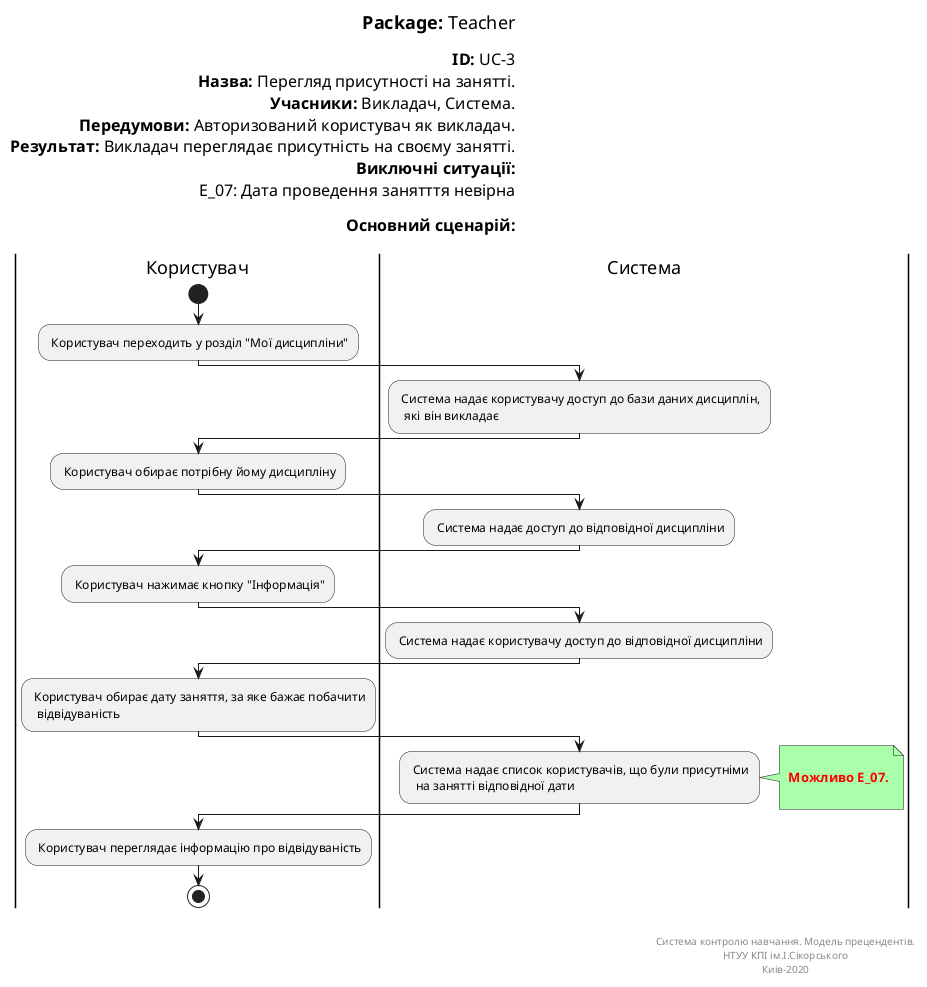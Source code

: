 @startuml
left header
<font color=000 size=18><b>Package:</b> Teacher

<font color=000 size=16><b>ID:</b> UC-3
<font color=000 size=16><b>Назва:</b> Перегляд присутності на занятті.
<font color=000 size=16><b>Учасники:</b> Викладач, Система.
<font color=000 size=16><b>Передумови:</b> Авторизований користувач як викладач.
<font color=000 size=16><b>Результат:</b> Викладач переглядає присутність на своєму занятті.
<font color=000 size=16><b>Виключні ситуації:</b>
<font color=000 size=16> E_07: Дата проведення занятття невірна

<font color=000 size=16><b>Основний сценарій:</b>

end header

|Користувач|
start
: Користувач переходить у розділ "Мої дисципліни";

|Система|
: Система надає користувачу доступ до бази даних дисциплін, 
  які він викладає;
   
|Користувач|
: Користувач обирає потрібну йому дисципліну;   

|Система|
: Система надає доступ до відповідної дисципліни;

|Користувач|
: Користувач нажимає кнопку "Інформація";   

|Система|
: Система надає користувачу доступ до відповідної дисципліни;


|Користувач|
: Користувач обирає дату заняття, за яке бажає побачити
  відвідуваність;

|Система|
: Система надає список користувачів, що були присутніми
  на занятті відповідної дати;
note right #aaffaa

<font color=red><b> Можливо E_07.

end note

|Користувач|
: Користувач переглядає інформацію про відвідуваність;  
  
stop;

right footer


Система контролю навчання. Модель прецендентів.
НТУУ КПІ ім.І.Сікорського
Киів-2020
end footer
@enduml
